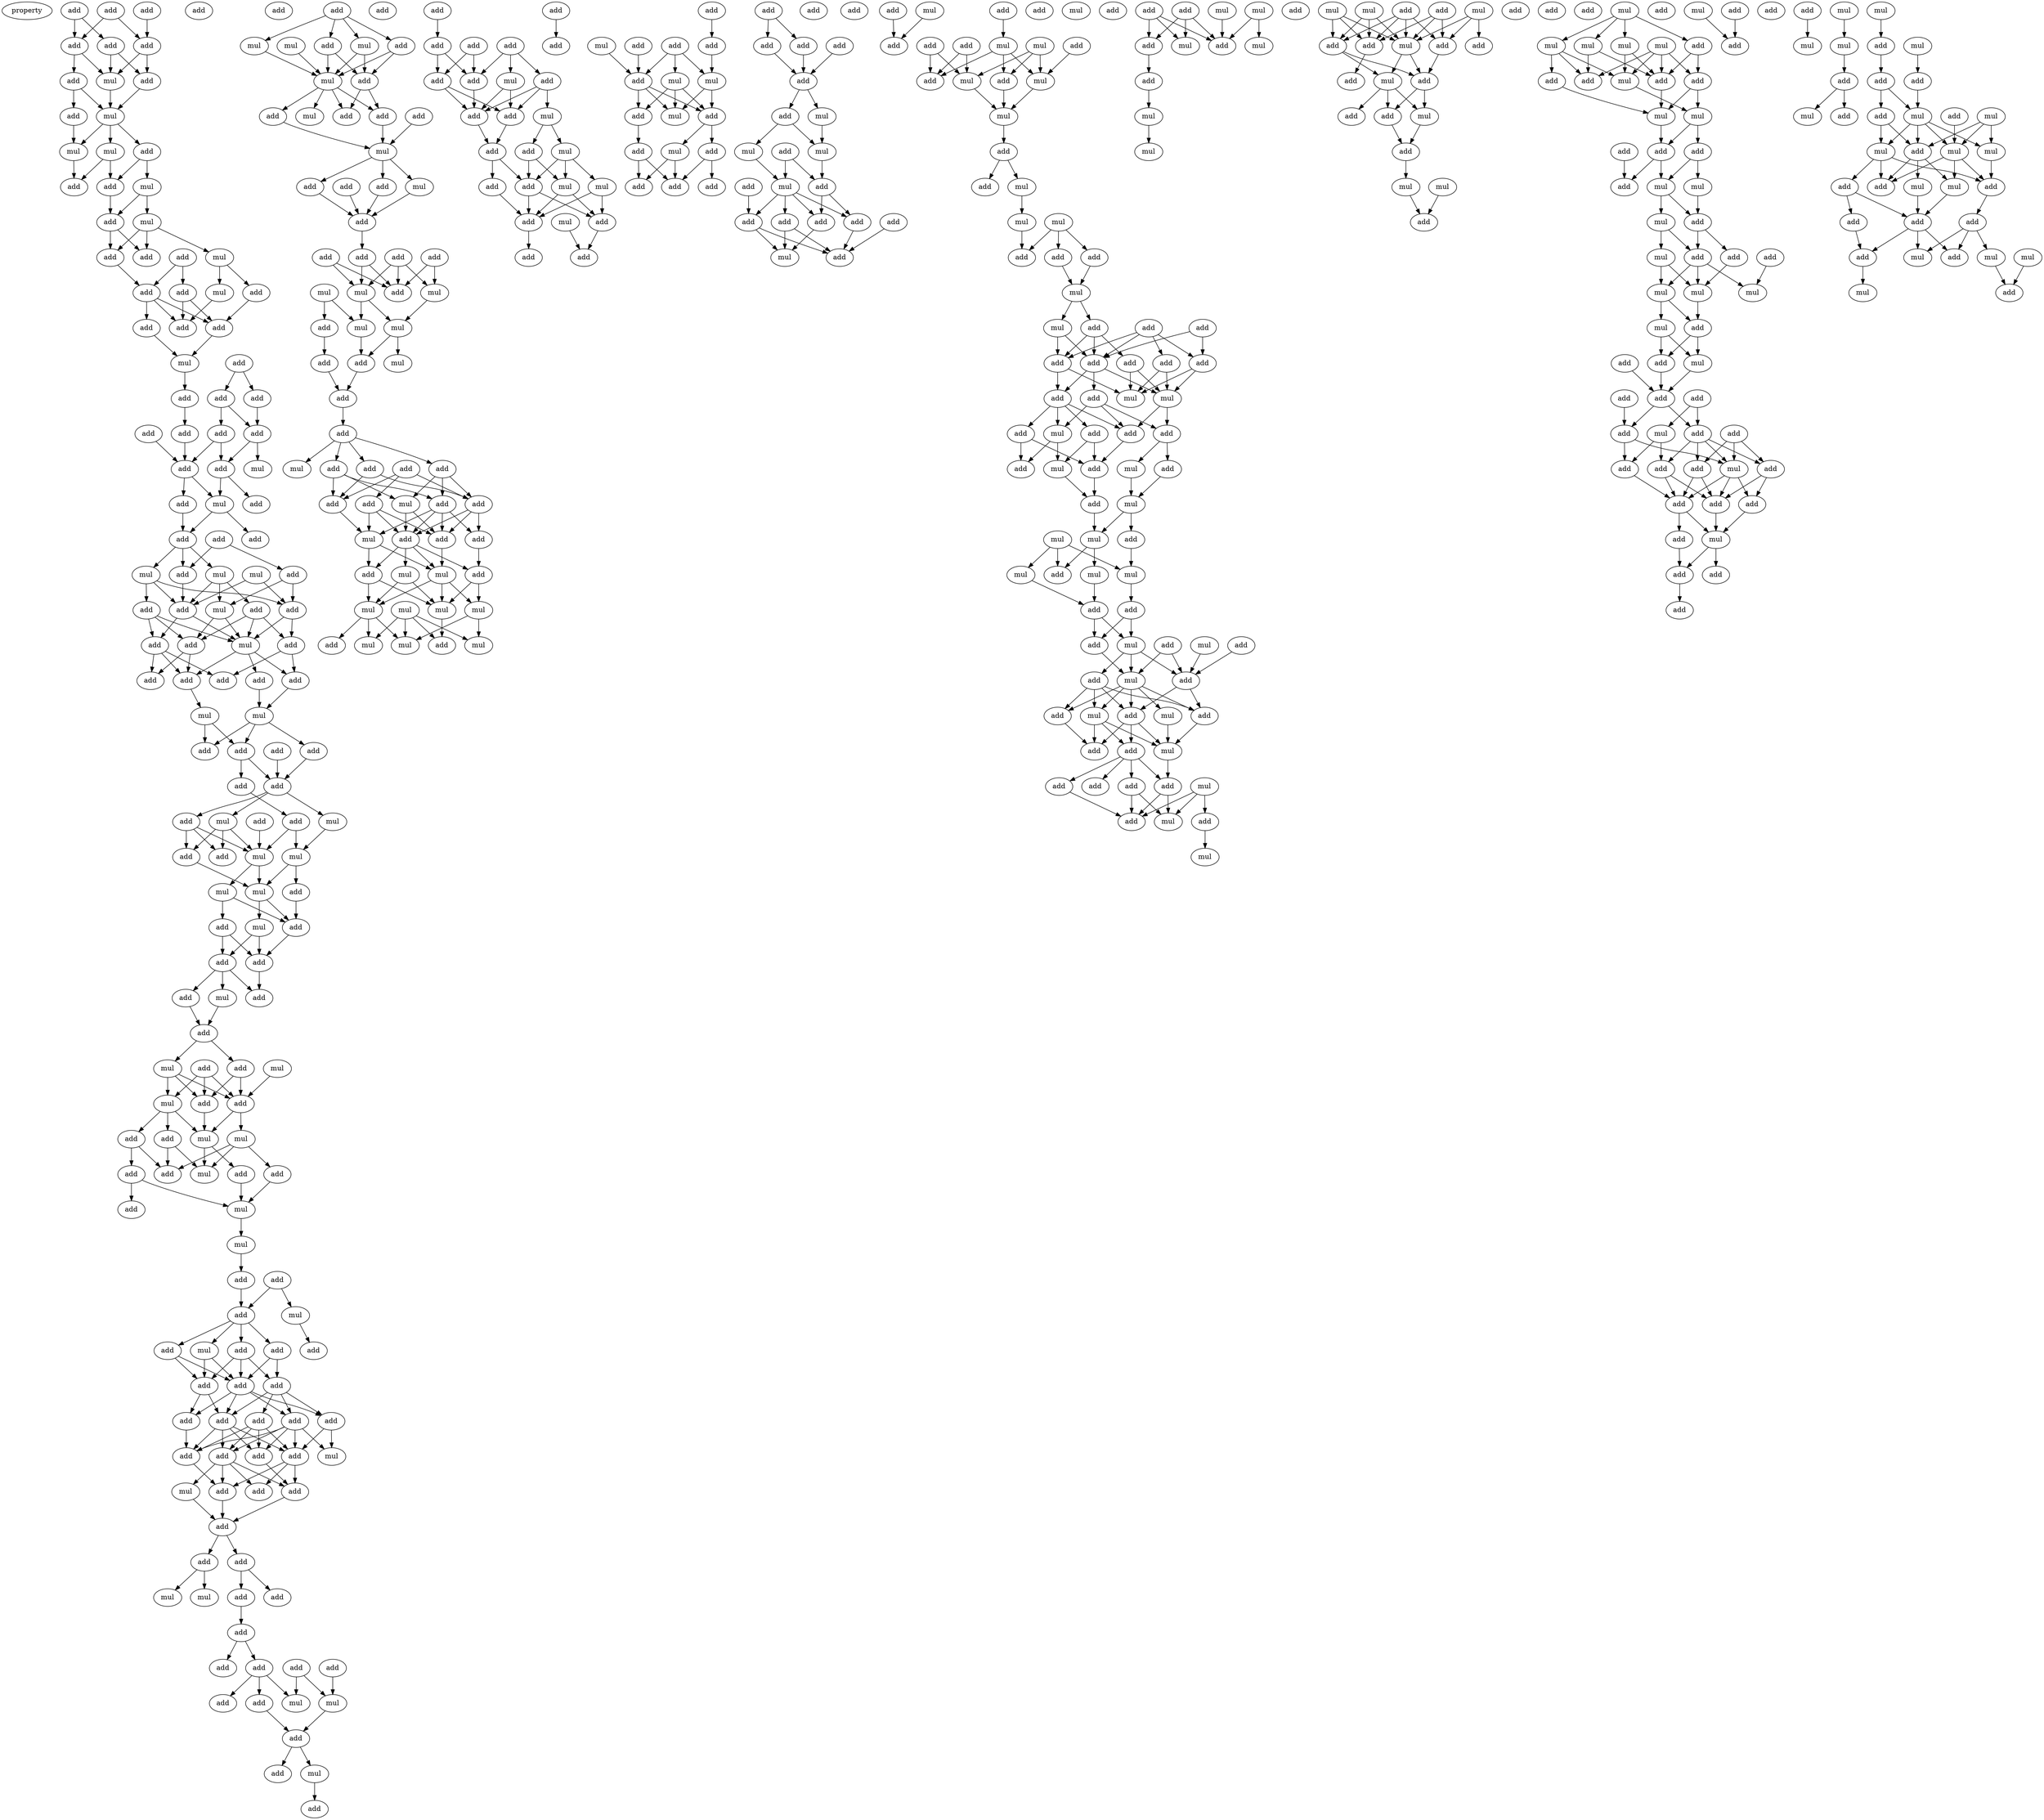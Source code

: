 digraph {
    node [fontcolor=black]
    property [mul=2,lf=1.6]
    0 [ label = add ];
    1 [ label = add ];
    2 [ label = add ];
    3 [ label = add ];
    4 [ label = add ];
    5 [ label = add ];
    6 [ label = add ];
    7 [ label = add ];
    8 [ label = mul ];
    9 [ label = add ];
    10 [ label = mul ];
    11 [ label = add ];
    12 [ label = mul ];
    13 [ label = mul ];
    14 [ label = add ];
    15 [ label = mul ];
    16 [ label = add ];
    17 [ label = mul ];
    18 [ label = add ];
    19 [ label = mul ];
    20 [ label = add ];
    21 [ label = add ];
    22 [ label = add ];
    23 [ label = add ];
    24 [ label = add ];
    25 [ label = mul ];
    26 [ label = add ];
    27 [ label = add ];
    28 [ label = add ];
    29 [ label = add ];
    30 [ label = mul ];
    31 [ label = add ];
    32 [ label = add ];
    33 [ label = add ];
    34 [ label = add ];
    35 [ label = add ];
    36 [ label = add ];
    37 [ label = add ];
    38 [ label = add ];
    39 [ label = add ];
    40 [ label = add ];
    41 [ label = add ];
    42 [ label = mul ];
    43 [ label = add ];
    44 [ label = mul ];
    45 [ label = add ];
    46 [ label = add ];
    47 [ label = add ];
    48 [ label = add ];
    49 [ label = mul ];
    50 [ label = mul ];
    51 [ label = mul ];
    52 [ label = add ];
    53 [ label = add ];
    54 [ label = add ];
    55 [ label = mul ];
    56 [ label = add ];
    57 [ label = add ];
    58 [ label = add ];
    59 [ label = mul ];
    60 [ label = add ];
    61 [ label = add ];
    62 [ label = add ];
    63 [ label = add ];
    64 [ label = add ];
    65 [ label = add ];
    66 [ label = add ];
    67 [ label = add ];
    68 [ label = mul ];
    69 [ label = mul ];
    70 [ label = add ];
    71 [ label = add ];
    72 [ label = add ];
    73 [ label = add ];
    74 [ label = add ];
    75 [ label = add ];
    76 [ label = add ];
    77 [ label = add ];
    78 [ label = add ];
    79 [ label = mul ];
    80 [ label = mul ];
    81 [ label = add ];
    82 [ label = mul ];
    83 [ label = mul ];
    84 [ label = add ];
    85 [ label = add ];
    86 [ label = mul ];
    87 [ label = add ];
    88 [ label = mul ];
    89 [ label = mul ];
    90 [ label = add ];
    91 [ label = add ];
    92 [ label = add ];
    93 [ label = add ];
    94 [ label = add ];
    95 [ label = mul ];
    96 [ label = add ];
    97 [ label = add ];
    98 [ label = add ];
    99 [ label = add ];
    100 [ label = mul ];
    101 [ label = mul ];
    102 [ label = mul ];
    103 [ label = add ];
    104 [ label = add ];
    105 [ label = add ];
    106 [ label = add ];
    107 [ label = mul ];
    108 [ label = mul ];
    109 [ label = add ];
    110 [ label = add ];
    111 [ label = mul ];
    112 [ label = add ];
    113 [ label = add ];
    114 [ label = mul ];
    115 [ label = add ];
    116 [ label = mul ];
    117 [ label = add ];
    118 [ label = add ];
    119 [ label = add ];
    120 [ label = mul ];
    121 [ label = add ];
    122 [ label = add ];
    123 [ label = mul ];
    124 [ label = add ];
    125 [ label = add ];
    126 [ label = add ];
    127 [ label = add ];
    128 [ label = add ];
    129 [ label = add ];
    130 [ label = add ];
    131 [ label = add ];
    132 [ label = add ];
    133 [ label = add ];
    134 [ label = add ];
    135 [ label = add ];
    136 [ label = mul ];
    137 [ label = add ];
    138 [ label = add ];
    139 [ label = add ];
    140 [ label = add ];
    141 [ label = add ];
    142 [ label = mul ];
    143 [ label = add ];
    144 [ label = add ];
    145 [ label = add ];
    146 [ label = mul ];
    147 [ label = add ];
    148 [ label = mul ];
    149 [ label = add ];
    150 [ label = add ];
    151 [ label = add ];
    152 [ label = add ];
    153 [ label = add ];
    154 [ label = add ];
    155 [ label = add ];
    156 [ label = mul ];
    157 [ label = mul ];
    158 [ label = add ];
    159 [ label = add ];
    160 [ label = add ];
    161 [ label = mul ];
    162 [ label = add ];
    163 [ label = add ];
    164 [ label = mul ];
    165 [ label = add ];
    166 [ label = mul ];
    167 [ label = mul ];
    168 [ label = add ];
    169 [ label = mul ];
    170 [ label = add ];
    171 [ label = add ];
    172 [ label = mul ];
    173 [ label = add ];
    174 [ label = add ];
    175 [ label = add ];
    176 [ label = mul ];
    177 [ label = add ];
    178 [ label = add ];
    179 [ label = add ];
    180 [ label = mul ];
    181 [ label = add ];
    182 [ label = add ];
    183 [ label = add ];
    184 [ label = add ];
    185 [ label = add ];
    186 [ label = mul ];
    187 [ label = add ];
    188 [ label = mul ];
    189 [ label = mul ];
    190 [ label = mul ];
    191 [ label = add ];
    192 [ label = mul ];
    193 [ label = add ];
    194 [ label = add ];
    195 [ label = mul ];
    196 [ label = add ];
    197 [ label = add ];
    198 [ label = add ];
    199 [ label = add ];
    200 [ label = add ];
    201 [ label = add ];
    202 [ label = mul ];
    203 [ label = add ];
    204 [ label = add ];
    205 [ label = add ];
    206 [ label = mul ];
    207 [ label = add ];
    208 [ label = add ];
    209 [ label = mul ];
    210 [ label = add ];
    211 [ label = add ];
    212 [ label = add ];
    213 [ label = mul ];
    214 [ label = add ];
    215 [ label = mul ];
    216 [ label = add ];
    217 [ label = mul ];
    218 [ label = mul ];
    219 [ label = mul ];
    220 [ label = mul ];
    221 [ label = mul ];
    222 [ label = add ];
    223 [ label = mul ];
    224 [ label = mul ];
    225 [ label = add ];
    226 [ label = add ];
    227 [ label = add ];
    228 [ label = add ];
    229 [ label = add ];
    230 [ label = add ];
    231 [ label = mul ];
    232 [ label = add ];
    233 [ label = add ];
    234 [ label = mul ];
    235 [ label = add ];
    236 [ label = add ];
    237 [ label = mul ];
    238 [ label = add ];
    239 [ label = add ];
    240 [ label = mul ];
    241 [ label = add ];
    242 [ label = mul ];
    243 [ label = add ];
    244 [ label = add ];
    245 [ label = add ];
    246 [ label = mul ];
    247 [ label = add ];
    248 [ label = add ];
    249 [ label = add ];
    250 [ label = add ];
    251 [ label = add ];
    252 [ label = mul ];
    253 [ label = add ];
    254 [ label = add ];
    255 [ label = add ];
    256 [ label = mul ];
    257 [ label = mul ];
    258 [ label = add ];
    259 [ label = add ];
    260 [ label = mul ];
    261 [ label = add ];
    262 [ label = mul ];
    263 [ label = add ];
    264 [ label = add ];
    265 [ label = add ];
    266 [ label = add ];
    267 [ label = add ];
    268 [ label = add ];
    269 [ label = add ];
    270 [ label = add ];
    271 [ label = add ];
    272 [ label = add ];
    273 [ label = add ];
    274 [ label = mul ];
    275 [ label = add ];
    276 [ label = add ];
    277 [ label = add ];
    278 [ label = mul ];
    279 [ label = mul ];
    280 [ label = add ];
    281 [ label = add ];
    282 [ label = mul ];
    283 [ label = add ];
    284 [ label = add ];
    285 [ label = add ];
    286 [ label = add ];
    287 [ label = add ];
    288 [ label = mul ];
    289 [ label = add ];
    290 [ label = add ];
    291 [ label = mul ];
    292 [ label = add ];
    293 [ label = add ];
    294 [ label = add ];
    295 [ label = add ];
    296 [ label = mul ];
    297 [ label = add ];
    298 [ label = mul ];
    299 [ label = add ];
    300 [ label = mul ];
    301 [ label = mul ];
    302 [ label = add ];
    303 [ label = mul ];
    304 [ label = add ];
    305 [ label = add ];
    306 [ label = add ];
    307 [ label = mul ];
    308 [ label = mul ];
    309 [ label = mul ];
    310 [ label = add ];
    311 [ label = mul ];
    312 [ label = add ];
    313 [ label = add ];
    314 [ label = add ];
    315 [ label = mul ];
    316 [ label = add ];
    317 [ label = add ];
    318 [ label = add ];
    319 [ label = mul ];
    320 [ label = add ];
    321 [ label = add ];
    322 [ label = add ];
    323 [ label = add ];
    324 [ label = add ];
    325 [ label = add ];
    326 [ label = mul ];
    327 [ label = add ];
    328 [ label = mul ];
    329 [ label = add ];
    330 [ label = add ];
    331 [ label = add ];
    332 [ label = mul ];
    333 [ label = add ];
    334 [ label = mul ];
    335 [ label = add ];
    336 [ label = add ];
    337 [ label = mul ];
    338 [ label = add ];
    339 [ label = add ];
    340 [ label = mul ];
    341 [ label = mul ];
    342 [ label = add ];
    343 [ label = mul ];
    344 [ label = mul ];
    345 [ label = mul ];
    346 [ label = add ];
    347 [ label = mul ];
    348 [ label = add ];
    349 [ label = add ];
    350 [ label = add ];
    351 [ label = mul ];
    352 [ label = add ];
    353 [ label = add ];
    354 [ label = mul ];
    355 [ label = mul ];
    356 [ label = add ];
    357 [ label = add ];
    358 [ label = add ];
    359 [ label = add ];
    360 [ label = add ];
    361 [ label = mul ];
    362 [ label = mul ];
    363 [ label = add ];
    364 [ label = mul ];
    365 [ label = add ];
    366 [ label = add ];
    367 [ label = mul ];
    368 [ label = add ];
    369 [ label = add ];
    370 [ label = add ];
    371 [ label = mul ];
    372 [ label = add ];
    373 [ label = add ];
    374 [ label = mul ];
    375 [ label = add ];
    376 [ label = mul ];
    377 [ label = mul ];
    378 [ label = add ];
    379 [ label = mul ];
    380 [ label = add ];
    381 [ label = mul ];
    382 [ label = add ];
    383 [ label = add ];
    384 [ label = mul ];
    385 [ label = add ];
    386 [ label = mul ];
    387 [ label = add ];
    388 [ label = mul ];
    389 [ label = mul ];
    390 [ label = mul ];
    391 [ label = add ];
    392 [ label = add ];
    393 [ label = mul ];
    394 [ label = add ];
    395 [ label = add ];
    396 [ label = add ];
    397 [ label = add ];
    398 [ label = mul ];
    399 [ label = add ];
    400 [ label = add ];
    401 [ label = add ];
    402 [ label = mul ];
    403 [ label = add ];
    404 [ label = add ];
    405 [ label = add ];
    406 [ label = add ];
    407 [ label = mul ];
    408 [ label = mul ];
    409 [ label = add ];
    410 [ label = mul ];
    411 [ label = mul ];
    412 [ label = mul ];
    413 [ label = mul ];
    414 [ label = add ];
    415 [ label = mul ];
    416 [ label = add ];
    417 [ label = add ];
    418 [ label = add ];
    419 [ label = add ];
    420 [ label = mul ];
    421 [ label = mul ];
    422 [ label = mul ];
    423 [ label = add ];
    424 [ label = add ];
    425 [ label = add ];
    426 [ label = mul ];
    427 [ label = mul ];
    428 [ label = add ];
    429 [ label = add ];
    430 [ label = mul ];
    431 [ label = mul ];
    432 [ label = add ];
    433 [ label = add ];
    434 [ label = add ];
    435 [ label = add ];
    436 [ label = mul ];
    437 [ label = mul ];
    438 [ label = mul ];
    439 [ label = add ];
    440 [ label = mul ];
    441 [ label = add ];
    442 [ label = add ];
    443 [ label = mul ];
    444 [ label = add ];
    445 [ label = add ];
    446 [ label = add ];
    447 [ label = add ];
    448 [ label = mul ];
    449 [ label = add ];
    450 [ label = add ];
    451 [ label = add ];
    452 [ label = mul ];
    453 [ label = add ];
    454 [ label = add ];
    455 [ label = add ];
    456 [ label = add ];
    457 [ label = add ];
    458 [ label = add ];
    459 [ label = add ];
    460 [ label = mul ];
    461 [ label = add ];
    462 [ label = add ];
    463 [ label = add ];
    464 [ label = mul ];
    465 [ label = add ];
    466 [ label = add ];
    467 [ label = add ];
    468 [ label = add ];
    469 [ label = mul ];
    470 [ label = mul ];
    471 [ label = mul ];
    472 [ label = mul ];
    473 [ label = add ];
    474 [ label = mul ];
    475 [ label = mul ];
    476 [ label = add ];
    477 [ label = add ];
    478 [ label = add ];
    479 [ label = add ];
    480 [ label = add ];
    481 [ label = add ];
    482 [ label = mul ];
    483 [ label = mul ];
    484 [ label = mul ];
    485 [ label = add ];
    486 [ label = mul ];
    487 [ label = mul ];
    488 [ label = add ];
    489 [ label = add ];
    490 [ label = mul ];
    491 [ label = add ];
    492 [ label = mul ];
    493 [ label = add ];
    494 [ label = add ];
    495 [ label = add ];
    496 [ label = add ];
    497 [ label = mul ];
    498 [ label = mul ];
    499 [ label = add ];
    500 [ label = mul ];
    501 [ label = mul ];
    502 [ label = add ];
    0 -> 3 [ name = 0 ];
    0 -> 4 [ name = 1 ];
    1 -> 4 [ name = 2 ];
    1 -> 5 [ name = 3 ];
    2 -> 3 [ name = 4 ];
    3 -> 7 [ name = 5 ];
    3 -> 8 [ name = 6 ];
    4 -> 6 [ name = 7 ];
    4 -> 8 [ name = 8 ];
    5 -> 7 [ name = 9 ];
    5 -> 8 [ name = 10 ];
    6 -> 9 [ name = 11 ];
    6 -> 10 [ name = 12 ];
    7 -> 10 [ name = 13 ];
    8 -> 10 [ name = 14 ];
    9 -> 12 [ name = 15 ];
    10 -> 11 [ name = 16 ];
    10 -> 12 [ name = 17 ];
    10 -> 13 [ name = 18 ];
    11 -> 14 [ name = 19 ];
    11 -> 15 [ name = 20 ];
    12 -> 16 [ name = 21 ];
    13 -> 14 [ name = 22 ];
    13 -> 16 [ name = 23 ];
    14 -> 18 [ name = 24 ];
    15 -> 17 [ name = 25 ];
    15 -> 18 [ name = 26 ];
    17 -> 19 [ name = 27 ];
    17 -> 20 [ name = 28 ];
    17 -> 22 [ name = 29 ];
    18 -> 20 [ name = 30 ];
    18 -> 22 [ name = 31 ];
    19 -> 25 [ name = 32 ];
    19 -> 26 [ name = 33 ];
    21 -> 23 [ name = 34 ];
    21 -> 24 [ name = 35 ];
    22 -> 24 [ name = 36 ];
    23 -> 27 [ name = 37 ];
    23 -> 28 [ name = 38 ];
    24 -> 27 [ name = 39 ];
    24 -> 28 [ name = 40 ];
    24 -> 29 [ name = 41 ];
    25 -> 27 [ name = 42 ];
    26 -> 28 [ name = 43 ];
    28 -> 30 [ name = 44 ];
    29 -> 30 [ name = 45 ];
    30 -> 33 [ name = 46 ];
    31 -> 32 [ name = 47 ];
    31 -> 34 [ name = 48 ];
    32 -> 37 [ name = 49 ];
    33 -> 39 [ name = 50 ];
    34 -> 35 [ name = 51 ];
    34 -> 37 [ name = 52 ];
    35 -> 40 [ name = 53 ];
    35 -> 41 [ name = 54 ];
    37 -> 41 [ name = 55 ];
    37 -> 42 [ name = 56 ];
    38 -> 40 [ name = 57 ];
    39 -> 40 [ name = 58 ];
    40 -> 43 [ name = 59 ];
    40 -> 44 [ name = 60 ];
    41 -> 44 [ name = 61 ];
    41 -> 45 [ name = 62 ];
    43 -> 47 [ name = 63 ];
    44 -> 46 [ name = 64 ];
    44 -> 47 [ name = 65 ];
    47 -> 50 [ name = 66 ];
    47 -> 51 [ name = 67 ];
    47 -> 53 [ name = 68 ];
    48 -> 52 [ name = 69 ];
    48 -> 53 [ name = 70 ];
    49 -> 54 [ name = 71 ];
    49 -> 58 [ name = 72 ];
    50 -> 54 [ name = 73 ];
    50 -> 55 [ name = 74 ];
    50 -> 56 [ name = 75 ];
    51 -> 54 [ name = 76 ];
    51 -> 57 [ name = 77 ];
    51 -> 58 [ name = 78 ];
    52 -> 55 [ name = 79 ];
    52 -> 58 [ name = 80 ];
    53 -> 54 [ name = 81 ];
    54 -> 59 [ name = 82 ];
    54 -> 60 [ name = 83 ];
    55 -> 59 [ name = 84 ];
    55 -> 62 [ name = 85 ];
    56 -> 59 [ name = 86 ];
    56 -> 61 [ name = 87 ];
    56 -> 62 [ name = 88 ];
    57 -> 59 [ name = 89 ];
    57 -> 60 [ name = 90 ];
    57 -> 62 [ name = 91 ];
    58 -> 59 [ name = 92 ];
    58 -> 61 [ name = 93 ];
    59 -> 63 [ name = 94 ];
    59 -> 64 [ name = 95 ];
    59 -> 67 [ name = 96 ];
    60 -> 64 [ name = 97 ];
    60 -> 65 [ name = 98 ];
    60 -> 66 [ name = 99 ];
    61 -> 65 [ name = 100 ];
    61 -> 67 [ name = 101 ];
    62 -> 64 [ name = 102 ];
    62 -> 66 [ name = 103 ];
    63 -> 69 [ name = 104 ];
    64 -> 68 [ name = 105 ];
    67 -> 69 [ name = 106 ];
    68 -> 70 [ name = 107 ];
    68 -> 71 [ name = 108 ];
    69 -> 70 [ name = 109 ];
    69 -> 71 [ name = 110 ];
    69 -> 73 [ name = 111 ];
    70 -> 75 [ name = 112 ];
    70 -> 76 [ name = 113 ];
    72 -> 75 [ name = 114 ];
    73 -> 75 [ name = 115 ];
    75 -> 77 [ name = 116 ];
    75 -> 79 [ name = 117 ];
    75 -> 80 [ name = 118 ];
    76 -> 81 [ name = 119 ];
    77 -> 83 [ name = 120 ];
    77 -> 84 [ name = 121 ];
    77 -> 85 [ name = 122 ];
    78 -> 83 [ name = 123 ];
    79 -> 82 [ name = 124 ];
    80 -> 83 [ name = 125 ];
    80 -> 84 [ name = 126 ];
    80 -> 85 [ name = 127 ];
    81 -> 82 [ name = 128 ];
    81 -> 83 [ name = 129 ];
    82 -> 86 [ name = 130 ];
    82 -> 87 [ name = 131 ];
    83 -> 86 [ name = 132 ];
    83 -> 88 [ name = 133 ];
    84 -> 86 [ name = 134 ];
    86 -> 89 [ name = 135 ];
    86 -> 91 [ name = 136 ];
    87 -> 91 [ name = 137 ];
    88 -> 90 [ name = 138 ];
    88 -> 91 [ name = 139 ];
    89 -> 92 [ name = 140 ];
    89 -> 93 [ name = 141 ];
    90 -> 92 [ name = 142 ];
    90 -> 93 [ name = 143 ];
    91 -> 92 [ name = 144 ];
    92 -> 94 [ name = 145 ];
    93 -> 94 [ name = 146 ];
    93 -> 95 [ name = 147 ];
    93 -> 96 [ name = 148 ];
    95 -> 97 [ name = 149 ];
    96 -> 97 [ name = 150 ];
    97 -> 98 [ name = 151 ];
    97 -> 101 [ name = 152 ];
    98 -> 103 [ name = 153 ];
    98 -> 104 [ name = 154 ];
    99 -> 102 [ name = 155 ];
    99 -> 103 [ name = 156 ];
    99 -> 104 [ name = 157 ];
    100 -> 104 [ name = 158 ];
    101 -> 102 [ name = 159 ];
    101 -> 103 [ name = 160 ];
    101 -> 104 [ name = 161 ];
    102 -> 105 [ name = 162 ];
    102 -> 106 [ name = 163 ];
    102 -> 107 [ name = 164 ];
    103 -> 107 [ name = 165 ];
    104 -> 107 [ name = 166 ];
    104 -> 108 [ name = 167 ];
    105 -> 109 [ name = 168 ];
    105 -> 110 [ name = 169 ];
    106 -> 110 [ name = 170 ];
    106 -> 111 [ name = 171 ];
    107 -> 111 [ name = 172 ];
    107 -> 113 [ name = 173 ];
    108 -> 110 [ name = 174 ];
    108 -> 111 [ name = 175 ];
    108 -> 112 [ name = 176 ];
    109 -> 114 [ name = 177 ];
    109 -> 115 [ name = 178 ];
    112 -> 114 [ name = 179 ];
    113 -> 114 [ name = 180 ];
    114 -> 116 [ name = 181 ];
    116 -> 117 [ name = 182 ];
    117 -> 119 [ name = 183 ];
    118 -> 119 [ name = 184 ];
    118 -> 120 [ name = 185 ];
    119 -> 121 [ name = 186 ];
    119 -> 122 [ name = 187 ];
    119 -> 123 [ name = 188 ];
    119 -> 124 [ name = 189 ];
    120 -> 125 [ name = 190 ];
    121 -> 126 [ name = 191 ];
    121 -> 128 [ name = 192 ];
    122 -> 126 [ name = 193 ];
    122 -> 127 [ name = 194 ];
    122 -> 128 [ name = 195 ];
    123 -> 126 [ name = 196 ];
    123 -> 127 [ name = 197 ];
    124 -> 126 [ name = 198 ];
    124 -> 127 [ name = 199 ];
    126 -> 130 [ name = 200 ];
    126 -> 131 [ name = 201 ];
    126 -> 132 [ name = 202 ];
    126 -> 133 [ name = 203 ];
    127 -> 132 [ name = 204 ];
    127 -> 133 [ name = 205 ];
    128 -> 129 [ name = 206 ];
    128 -> 130 [ name = 207 ];
    128 -> 131 [ name = 208 ];
    128 -> 132 [ name = 209 ];
    129 -> 134 [ name = 210 ];
    129 -> 135 [ name = 211 ];
    129 -> 137 [ name = 212 ];
    129 -> 138 [ name = 213 ];
    130 -> 136 [ name = 214 ];
    130 -> 137 [ name = 215 ];
    131 -> 134 [ name = 216 ];
    131 -> 135 [ name = 217 ];
    131 -> 136 [ name = 218 ];
    131 -> 137 [ name = 219 ];
    131 -> 138 [ name = 220 ];
    132 -> 134 [ name = 221 ];
    132 -> 135 [ name = 222 ];
    132 -> 137 [ name = 223 ];
    132 -> 138 [ name = 224 ];
    133 -> 134 [ name = 225 ];
    134 -> 139 [ name = 226 ];
    135 -> 139 [ name = 227 ];
    135 -> 140 [ name = 228 ];
    135 -> 141 [ name = 229 ];
    135 -> 142 [ name = 230 ];
    137 -> 139 [ name = 231 ];
    137 -> 140 [ name = 232 ];
    137 -> 141 [ name = 233 ];
    138 -> 140 [ name = 234 ];
    139 -> 143 [ name = 235 ];
    140 -> 143 [ name = 236 ];
    142 -> 143 [ name = 237 ];
    143 -> 144 [ name = 238 ];
    143 -> 145 [ name = 239 ];
    144 -> 146 [ name = 240 ];
    144 -> 148 [ name = 241 ];
    145 -> 147 [ name = 242 ];
    145 -> 149 [ name = 243 ];
    147 -> 150 [ name = 244 ];
    150 -> 152 [ name = 245 ];
    150 -> 154 [ name = 246 ];
    151 -> 157 [ name = 247 ];
    153 -> 156 [ name = 248 ];
    153 -> 157 [ name = 249 ];
    154 -> 155 [ name = 250 ];
    154 -> 156 [ name = 251 ];
    154 -> 158 [ name = 252 ];
    157 -> 159 [ name = 253 ];
    158 -> 159 [ name = 254 ];
    159 -> 160 [ name = 255 ];
    159 -> 161 [ name = 256 ];
    161 -> 162 [ name = 257 ];
    163 -> 164 [ name = 258 ];
    163 -> 165 [ name = 259 ];
    163 -> 167 [ name = 260 ];
    163 -> 168 [ name = 261 ];
    164 -> 169 [ name = 262 ];
    164 -> 170 [ name = 263 ];
    165 -> 169 [ name = 264 ];
    165 -> 170 [ name = 265 ];
    166 -> 169 [ name = 266 ];
    167 -> 169 [ name = 267 ];
    168 -> 169 [ name = 268 ];
    168 -> 170 [ name = 269 ];
    169 -> 172 [ name = 270 ];
    169 -> 173 [ name = 271 ];
    169 -> 174 [ name = 272 ];
    169 -> 175 [ name = 273 ];
    170 -> 174 [ name = 274 ];
    170 -> 175 [ name = 275 ];
    171 -> 176 [ name = 276 ];
    173 -> 176 [ name = 277 ];
    175 -> 176 [ name = 278 ];
    176 -> 177 [ name = 279 ];
    176 -> 179 [ name = 280 ];
    176 -> 180 [ name = 281 ];
    177 -> 181 [ name = 282 ];
    178 -> 181 [ name = 283 ];
    179 -> 181 [ name = 284 ];
    180 -> 181 [ name = 285 ];
    181 -> 185 [ name = 286 ];
    182 -> 187 [ name = 287 ];
    182 -> 188 [ name = 288 ];
    183 -> 187 [ name = 289 ];
    183 -> 189 [ name = 290 ];
    184 -> 187 [ name = 291 ];
    184 -> 188 [ name = 292 ];
    184 -> 189 [ name = 293 ];
    185 -> 187 [ name = 294 ];
    185 -> 188 [ name = 295 ];
    186 -> 190 [ name = 296 ];
    186 -> 191 [ name = 297 ];
    188 -> 190 [ name = 298 ];
    188 -> 192 [ name = 299 ];
    189 -> 192 [ name = 300 ];
    190 -> 194 [ name = 301 ];
    191 -> 193 [ name = 302 ];
    192 -> 194 [ name = 303 ];
    192 -> 195 [ name = 304 ];
    193 -> 196 [ name = 305 ];
    194 -> 196 [ name = 306 ];
    196 -> 197 [ name = 307 ];
    197 -> 198 [ name = 308 ];
    197 -> 199 [ name = 309 ];
    197 -> 201 [ name = 310 ];
    197 -> 202 [ name = 311 ];
    198 -> 203 [ name = 312 ];
    198 -> 205 [ name = 313 ];
    198 -> 206 [ name = 314 ];
    199 -> 204 [ name = 315 ];
    199 -> 205 [ name = 316 ];
    199 -> 206 [ name = 317 ];
    200 -> 203 [ name = 318 ];
    200 -> 204 [ name = 319 ];
    200 -> 207 [ name = 320 ];
    201 -> 203 [ name = 321 ];
    201 -> 204 [ name = 322 ];
    203 -> 209 [ name = 323 ];
    204 -> 208 [ name = 324 ];
    204 -> 210 [ name = 325 ];
    204 -> 212 [ name = 326 ];
    205 -> 208 [ name = 327 ];
    205 -> 209 [ name = 328 ];
    205 -> 210 [ name = 329 ];
    205 -> 212 [ name = 330 ];
    206 -> 210 [ name = 331 ];
    206 -> 212 [ name = 332 ];
    207 -> 209 [ name = 333 ];
    207 -> 210 [ name = 334 ];
    207 -> 212 [ name = 335 ];
    208 -> 216 [ name = 336 ];
    209 -> 214 [ name = 337 ];
    209 -> 215 [ name = 338 ];
    210 -> 215 [ name = 339 ];
    212 -> 213 [ name = 340 ];
    212 -> 214 [ name = 341 ];
    212 -> 215 [ name = 342 ];
    212 -> 216 [ name = 343 ];
    213 -> 219 [ name = 344 ];
    213 -> 220 [ name = 345 ];
    214 -> 219 [ name = 346 ];
    214 -> 220 [ name = 347 ];
    215 -> 217 [ name = 348 ];
    215 -> 219 [ name = 349 ];
    215 -> 220 [ name = 350 ];
    216 -> 217 [ name = 351 ];
    216 -> 220 [ name = 352 ];
    217 -> 223 [ name = 353 ];
    217 -> 224 [ name = 354 ];
    218 -> 221 [ name = 355 ];
    218 -> 222 [ name = 356 ];
    218 -> 223 [ name = 357 ];
    218 -> 224 [ name = 358 ];
    219 -> 221 [ name = 359 ];
    219 -> 224 [ name = 360 ];
    219 -> 225 [ name = 361 ];
    220 -> 222 [ name = 362 ];
    226 -> 228 [ name = 363 ];
    227 -> 232 [ name = 364 ];
    227 -> 233 [ name = 365 ];
    228 -> 232 [ name = 366 ];
    228 -> 233 [ name = 367 ];
    229 -> 230 [ name = 368 ];
    229 -> 231 [ name = 369 ];
    229 -> 232 [ name = 370 ];
    230 -> 234 [ name = 371 ];
    230 -> 235 [ name = 372 ];
    230 -> 236 [ name = 373 ];
    231 -> 235 [ name = 374 ];
    231 -> 236 [ name = 375 ];
    232 -> 235 [ name = 376 ];
    233 -> 235 [ name = 377 ];
    233 -> 236 [ name = 378 ];
    234 -> 237 [ name = 379 ];
    234 -> 239 [ name = 380 ];
    235 -> 238 [ name = 381 ];
    236 -> 238 [ name = 382 ];
    237 -> 240 [ name = 383 ];
    237 -> 241 [ name = 384 ];
    237 -> 242 [ name = 385 ];
    238 -> 241 [ name = 386 ];
    238 -> 243 [ name = 387 ];
    239 -> 240 [ name = 388 ];
    239 -> 241 [ name = 389 ];
    240 -> 244 [ name = 390 ];
    240 -> 245 [ name = 391 ];
    241 -> 244 [ name = 392 ];
    241 -> 245 [ name = 393 ];
    242 -> 244 [ name = 394 ];
    242 -> 245 [ name = 395 ];
    243 -> 244 [ name = 396 ];
    244 -> 247 [ name = 397 ];
    245 -> 248 [ name = 398 ];
    246 -> 248 [ name = 399 ];
    249 -> 250 [ name = 400 ];
    251 -> 254 [ name = 401 ];
    252 -> 258 [ name = 402 ];
    253 -> 256 [ name = 403 ];
    253 -> 257 [ name = 404 ];
    253 -> 258 [ name = 405 ];
    254 -> 257 [ name = 406 ];
    255 -> 258 [ name = 407 ];
    256 -> 259 [ name = 408 ];
    256 -> 260 [ name = 409 ];
    256 -> 261 [ name = 410 ];
    257 -> 259 [ name = 411 ];
    257 -> 260 [ name = 412 ];
    258 -> 259 [ name = 413 ];
    258 -> 260 [ name = 414 ];
    258 -> 261 [ name = 415 ];
    259 -> 262 [ name = 416 ];
    259 -> 263 [ name = 417 ];
    261 -> 264 [ name = 418 ];
    262 -> 265 [ name = 419 ];
    262 -> 267 [ name = 420 ];
    263 -> 265 [ name = 421 ];
    263 -> 266 [ name = 422 ];
    264 -> 265 [ name = 423 ];
    264 -> 267 [ name = 424 ];
    268 -> 269 [ name = 425 ];
    268 -> 271 [ name = 426 ];
    269 -> 273 [ name = 427 ];
    271 -> 273 [ name = 428 ];
    272 -> 273 [ name = 429 ];
    273 -> 274 [ name = 430 ];
    273 -> 275 [ name = 431 ];
    274 -> 278 [ name = 432 ];
    275 -> 278 [ name = 433 ];
    275 -> 279 [ name = 434 ];
    277 -> 281 [ name = 435 ];
    277 -> 282 [ name = 436 ];
    278 -> 281 [ name = 437 ];
    279 -> 282 [ name = 438 ];
    280 -> 284 [ name = 439 ];
    281 -> 283 [ name = 440 ];
    281 -> 287 [ name = 441 ];
    282 -> 283 [ name = 442 ];
    282 -> 284 [ name = 443 ];
    282 -> 286 [ name = 444 ];
    282 -> 287 [ name = 445 ];
    283 -> 288 [ name = 446 ];
    284 -> 288 [ name = 447 ];
    284 -> 289 [ name = 448 ];
    285 -> 289 [ name = 449 ];
    286 -> 288 [ name = 450 ];
    286 -> 289 [ name = 451 ];
    287 -> 289 [ name = 452 ];
    290 -> 292 [ name = 453 ];
    291 -> 292 [ name = 454 ];
    293 -> 296 [ name = 455 ];
    294 -> 299 [ name = 456 ];
    294 -> 300 [ name = 457 ];
    295 -> 301 [ name = 458 ];
    296 -> 299 [ name = 459 ];
    296 -> 301 [ name = 460 ];
    296 -> 302 [ name = 461 ];
    297 -> 299 [ name = 462 ];
    297 -> 300 [ name = 463 ];
    298 -> 300 [ name = 464 ];
    298 -> 301 [ name = 465 ];
    298 -> 302 [ name = 466 ];
    300 -> 303 [ name = 467 ];
    301 -> 303 [ name = 468 ];
    302 -> 303 [ name = 469 ];
    303 -> 304 [ name = 470 ];
    304 -> 306 [ name = 471 ];
    304 -> 307 [ name = 472 ];
    307 -> 308 [ name = 473 ];
    308 -> 310 [ name = 474 ];
    309 -> 310 [ name = 475 ];
    309 -> 312 [ name = 476 ];
    309 -> 313 [ name = 477 ];
    312 -> 315 [ name = 478 ];
    313 -> 315 [ name = 479 ];
    315 -> 316 [ name = 480 ];
    315 -> 319 [ name = 481 ];
    316 -> 320 [ name = 482 ];
    316 -> 322 [ name = 483 ];
    316 -> 323 [ name = 484 ];
    317 -> 321 [ name = 485 ];
    317 -> 322 [ name = 486 ];
    318 -> 321 [ name = 487 ];
    318 -> 322 [ name = 488 ];
    318 -> 323 [ name = 489 ];
    318 -> 324 [ name = 490 ];
    319 -> 322 [ name = 491 ];
    319 -> 323 [ name = 492 ];
    320 -> 326 [ name = 493 ];
    320 -> 328 [ name = 494 ];
    321 -> 326 [ name = 495 ];
    321 -> 328 [ name = 496 ];
    322 -> 325 [ name = 497 ];
    322 -> 326 [ name = 498 ];
    322 -> 327 [ name = 499 ];
    323 -> 327 [ name = 500 ];
    323 -> 328 [ name = 501 ];
    324 -> 326 [ name = 502 ];
    324 -> 328 [ name = 503 ];
    325 -> 329 [ name = 504 ];
    325 -> 330 [ name = 505 ];
    325 -> 332 [ name = 506 ];
    326 -> 329 [ name = 507 ];
    326 -> 330 [ name = 508 ];
    327 -> 330 [ name = 509 ];
    327 -> 331 [ name = 510 ];
    327 -> 332 [ name = 511 ];
    327 -> 333 [ name = 512 ];
    329 -> 334 [ name = 513 ];
    329 -> 338 [ name = 514 ];
    330 -> 336 [ name = 515 ];
    331 -> 336 [ name = 516 ];
    331 -> 337 [ name = 517 ];
    332 -> 335 [ name = 518 ];
    332 -> 337 [ name = 519 ];
    333 -> 335 [ name = 520 ];
    333 -> 336 [ name = 521 ];
    334 -> 340 [ name = 522 ];
    336 -> 339 [ name = 523 ];
    337 -> 339 [ name = 524 ];
    338 -> 340 [ name = 525 ];
    339 -> 341 [ name = 526 ];
    340 -> 341 [ name = 527 ];
    340 -> 342 [ name = 528 ];
    341 -> 344 [ name = 529 ];
    341 -> 346 [ name = 530 ];
    342 -> 347 [ name = 531 ];
    343 -> 345 [ name = 532 ];
    343 -> 346 [ name = 533 ];
    343 -> 347 [ name = 534 ];
    344 -> 348 [ name = 535 ];
    345 -> 348 [ name = 536 ];
    347 -> 349 [ name = 537 ];
    348 -> 350 [ name = 538 ];
    348 -> 351 [ name = 539 ];
    349 -> 350 [ name = 540 ];
    349 -> 351 [ name = 541 ];
    350 -> 355 [ name = 542 ];
    351 -> 355 [ name = 543 ];
    351 -> 356 [ name = 544 ];
    351 -> 357 [ name = 545 ];
    352 -> 355 [ name = 546 ];
    352 -> 356 [ name = 547 ];
    353 -> 356 [ name = 548 ];
    354 -> 356 [ name = 549 ];
    355 -> 358 [ name = 550 ];
    355 -> 359 [ name = 551 ];
    355 -> 360 [ name = 552 ];
    355 -> 361 [ name = 553 ];
    355 -> 362 [ name = 554 ];
    356 -> 359 [ name = 555 ];
    356 -> 360 [ name = 556 ];
    357 -> 358 [ name = 557 ];
    357 -> 359 [ name = 558 ];
    357 -> 360 [ name = 559 ];
    357 -> 361 [ name = 560 ];
    358 -> 365 [ name = 561 ];
    359 -> 364 [ name = 562 ];
    360 -> 363 [ name = 563 ];
    360 -> 364 [ name = 564 ];
    360 -> 365 [ name = 565 ];
    361 -> 363 [ name = 566 ];
    361 -> 364 [ name = 567 ];
    361 -> 365 [ name = 568 ];
    362 -> 364 [ name = 569 ];
    363 -> 366 [ name = 570 ];
    363 -> 368 [ name = 571 ];
    363 -> 369 [ name = 572 ];
    363 -> 370 [ name = 573 ];
    364 -> 366 [ name = 574 ];
    366 -> 371 [ name = 575 ];
    366 -> 372 [ name = 576 ];
    367 -> 371 [ name = 577 ];
    367 -> 372 [ name = 578 ];
    367 -> 373 [ name = 579 ];
    369 -> 372 [ name = 580 ];
    370 -> 371 [ name = 581 ];
    370 -> 372 [ name = 582 ];
    373 -> 374 [ name = 583 ];
    375 -> 380 [ name = 584 ];
    375 -> 381 [ name = 585 ];
    375 -> 382 [ name = 586 ];
    376 -> 379 [ name = 587 ];
    376 -> 382 [ name = 588 ];
    377 -> 382 [ name = 589 ];
    378 -> 380 [ name = 590 ];
    378 -> 381 [ name = 591 ];
    378 -> 382 [ name = 592 ];
    380 -> 383 [ name = 593 ];
    383 -> 384 [ name = 594 ];
    384 -> 386 [ name = 595 ];
    387 -> 392 [ name = 596 ];
    387 -> 393 [ name = 597 ];
    387 -> 394 [ name = 598 ];
    388 -> 393 [ name = 599 ];
    388 -> 394 [ name = 600 ];
    388 -> 396 [ name = 601 ];
    389 -> 392 [ name = 602 ];
    389 -> 393 [ name = 603 ];
    389 -> 395 [ name = 604 ];
    390 -> 392 [ name = 605 ];
    390 -> 393 [ name = 606 ];
    390 -> 395 [ name = 607 ];
    391 -> 392 [ name = 608 ];
    391 -> 393 [ name = 609 ];
    391 -> 394 [ name = 610 ];
    391 -> 395 [ name = 611 ];
    392 -> 399 [ name = 612 ];
    393 -> 397 [ name = 613 ];
    393 -> 398 [ name = 614 ];
    394 -> 397 [ name = 615 ];
    395 -> 397 [ name = 616 ];
    395 -> 398 [ name = 617 ];
    397 -> 400 [ name = 618 ];
    397 -> 402 [ name = 619 ];
    398 -> 400 [ name = 620 ];
    398 -> 401 [ name = 621 ];
    398 -> 402 [ name = 622 ];
    400 -> 403 [ name = 623 ];
    402 -> 403 [ name = 624 ];
    403 -> 407 [ name = 625 ];
    407 -> 409 [ name = 626 ];
    408 -> 409 [ name = 627 ];
    410 -> 411 [ name = 628 ];
    410 -> 413 [ name = 629 ];
    410 -> 414 [ name = 630 ];
    410 -> 415 [ name = 631 ];
    411 -> 417 [ name = 632 ];
    411 -> 418 [ name = 633 ];
    411 -> 420 [ name = 634 ];
    412 -> 416 [ name = 635 ];
    412 -> 418 [ name = 636 ];
    412 -> 419 [ name = 637 ];
    412 -> 420 [ name = 638 ];
    413 -> 416 [ name = 639 ];
    413 -> 420 [ name = 640 ];
    414 -> 416 [ name = 641 ];
    414 -> 419 [ name = 642 ];
    415 -> 416 [ name = 643 ];
    415 -> 418 [ name = 644 ];
    416 -> 421 [ name = 645 ];
    417 -> 421 [ name = 646 ];
    419 -> 421 [ name = 647 ];
    419 -> 422 [ name = 648 ];
    420 -> 422 [ name = 649 ];
    421 -> 425 [ name = 650 ];
    422 -> 424 [ name = 651 ];
    422 -> 425 [ name = 652 ];
    423 -> 428 [ name = 653 ];
    424 -> 426 [ name = 654 ];
    424 -> 427 [ name = 655 ];
    425 -> 427 [ name = 656 ];
    425 -> 428 [ name = 657 ];
    426 -> 429 [ name = 658 ];
    427 -> 429 [ name = 659 ];
    427 -> 430 [ name = 660 ];
    429 -> 434 [ name = 661 ];
    429 -> 435 [ name = 662 ];
    430 -> 431 [ name = 663 ];
    430 -> 434 [ name = 664 ];
    431 -> 436 [ name = 665 ];
    431 -> 438 [ name = 666 ];
    432 -> 437 [ name = 667 ];
    434 -> 436 [ name = 668 ];
    434 -> 437 [ name = 669 ];
    434 -> 438 [ name = 670 ];
    435 -> 436 [ name = 671 ];
    436 -> 439 [ name = 672 ];
    438 -> 439 [ name = 673 ];
    438 -> 440 [ name = 674 ];
    439 -> 442 [ name = 675 ];
    439 -> 443 [ name = 676 ];
    440 -> 442 [ name = 677 ];
    440 -> 443 [ name = 678 ];
    441 -> 446 [ name = 679 ];
    442 -> 446 [ name = 680 ];
    443 -> 446 [ name = 681 ];
    444 -> 448 [ name = 682 ];
    444 -> 449 [ name = 683 ];
    445 -> 450 [ name = 684 ];
    446 -> 449 [ name = 685 ];
    446 -> 450 [ name = 686 ];
    447 -> 451 [ name = 687 ];
    447 -> 452 [ name = 688 ];
    447 -> 455 [ name = 689 ];
    448 -> 453 [ name = 690 ];
    448 -> 454 [ name = 691 ];
    449 -> 451 [ name = 692 ];
    449 -> 452 [ name = 693 ];
    449 -> 454 [ name = 694 ];
    449 -> 455 [ name = 695 ];
    450 -> 452 [ name = 696 ];
    450 -> 453 [ name = 697 ];
    451 -> 457 [ name = 698 ];
    451 -> 458 [ name = 699 ];
    452 -> 456 [ name = 700 ];
    452 -> 457 [ name = 701 ];
    452 -> 458 [ name = 702 ];
    453 -> 456 [ name = 703 ];
    454 -> 456 [ name = 704 ];
    454 -> 457 [ name = 705 ];
    455 -> 456 [ name = 706 ];
    455 -> 457 [ name = 707 ];
    456 -> 459 [ name = 708 ];
    456 -> 460 [ name = 709 ];
    457 -> 460 [ name = 710 ];
    458 -> 460 [ name = 711 ];
    459 -> 461 [ name = 712 ];
    460 -> 461 [ name = 713 ];
    460 -> 462 [ name = 714 ];
    461 -> 463 [ name = 715 ];
    464 -> 466 [ name = 716 ];
    465 -> 466 [ name = 717 ];
    468 -> 469 [ name = 718 ];
    470 -> 471 [ name = 719 ];
    471 -> 473 [ name = 720 ];
    472 -> 477 [ name = 721 ];
    473 -> 475 [ name = 722 ];
    473 -> 476 [ name = 723 ];
    474 -> 479 [ name = 724 ];
    477 -> 478 [ name = 725 ];
    478 -> 481 [ name = 726 ];
    478 -> 482 [ name = 727 ];
    479 -> 482 [ name = 728 ];
    480 -> 484 [ name = 729 ];
    481 -> 485 [ name = 730 ];
    481 -> 486 [ name = 731 ];
    482 -> 484 [ name = 732 ];
    482 -> 485 [ name = 733 ];
    482 -> 486 [ name = 734 ];
    482 -> 487 [ name = 735 ];
    483 -> 484 [ name = 736 ];
    483 -> 485 [ name = 737 ];
    483 -> 487 [ name = 738 ];
    484 -> 489 [ name = 739 ];
    484 -> 490 [ name = 740 ];
    484 -> 491 [ name = 741 ];
    485 -> 490 [ name = 742 ];
    485 -> 491 [ name = 743 ];
    485 -> 492 [ name = 744 ];
    486 -> 488 [ name = 745 ];
    486 -> 489 [ name = 746 ];
    486 -> 491 [ name = 747 ];
    487 -> 489 [ name = 748 ];
    488 -> 493 [ name = 749 ];
    488 -> 495 [ name = 750 ];
    489 -> 494 [ name = 751 ];
    490 -> 495 [ name = 752 ];
    492 -> 495 [ name = 753 ];
    493 -> 496 [ name = 754 ];
    494 -> 497 [ name = 755 ];
    494 -> 498 [ name = 756 ];
    494 -> 499 [ name = 757 ];
    495 -> 496 [ name = 758 ];
    495 -> 497 [ name = 759 ];
    495 -> 499 [ name = 760 ];
    496 -> 501 [ name = 761 ];
    498 -> 502 [ name = 762 ];
    500 -> 502 [ name = 763 ];
}

